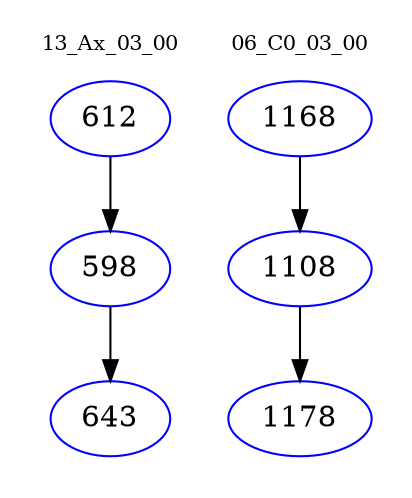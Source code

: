 digraph{
subgraph cluster_0 {
color = white
label = "13_Ax_03_00";
fontsize=10;
T0_612 [label="612", color="blue"]
T0_612 -> T0_598 [color="black"]
T0_598 [label="598", color="blue"]
T0_598 -> T0_643 [color="black"]
T0_643 [label="643", color="blue"]
}
subgraph cluster_1 {
color = white
label = "06_C0_03_00";
fontsize=10;
T1_1168 [label="1168", color="blue"]
T1_1168 -> T1_1108 [color="black"]
T1_1108 [label="1108", color="blue"]
T1_1108 -> T1_1178 [color="black"]
T1_1178 [label="1178", color="blue"]
}
}
